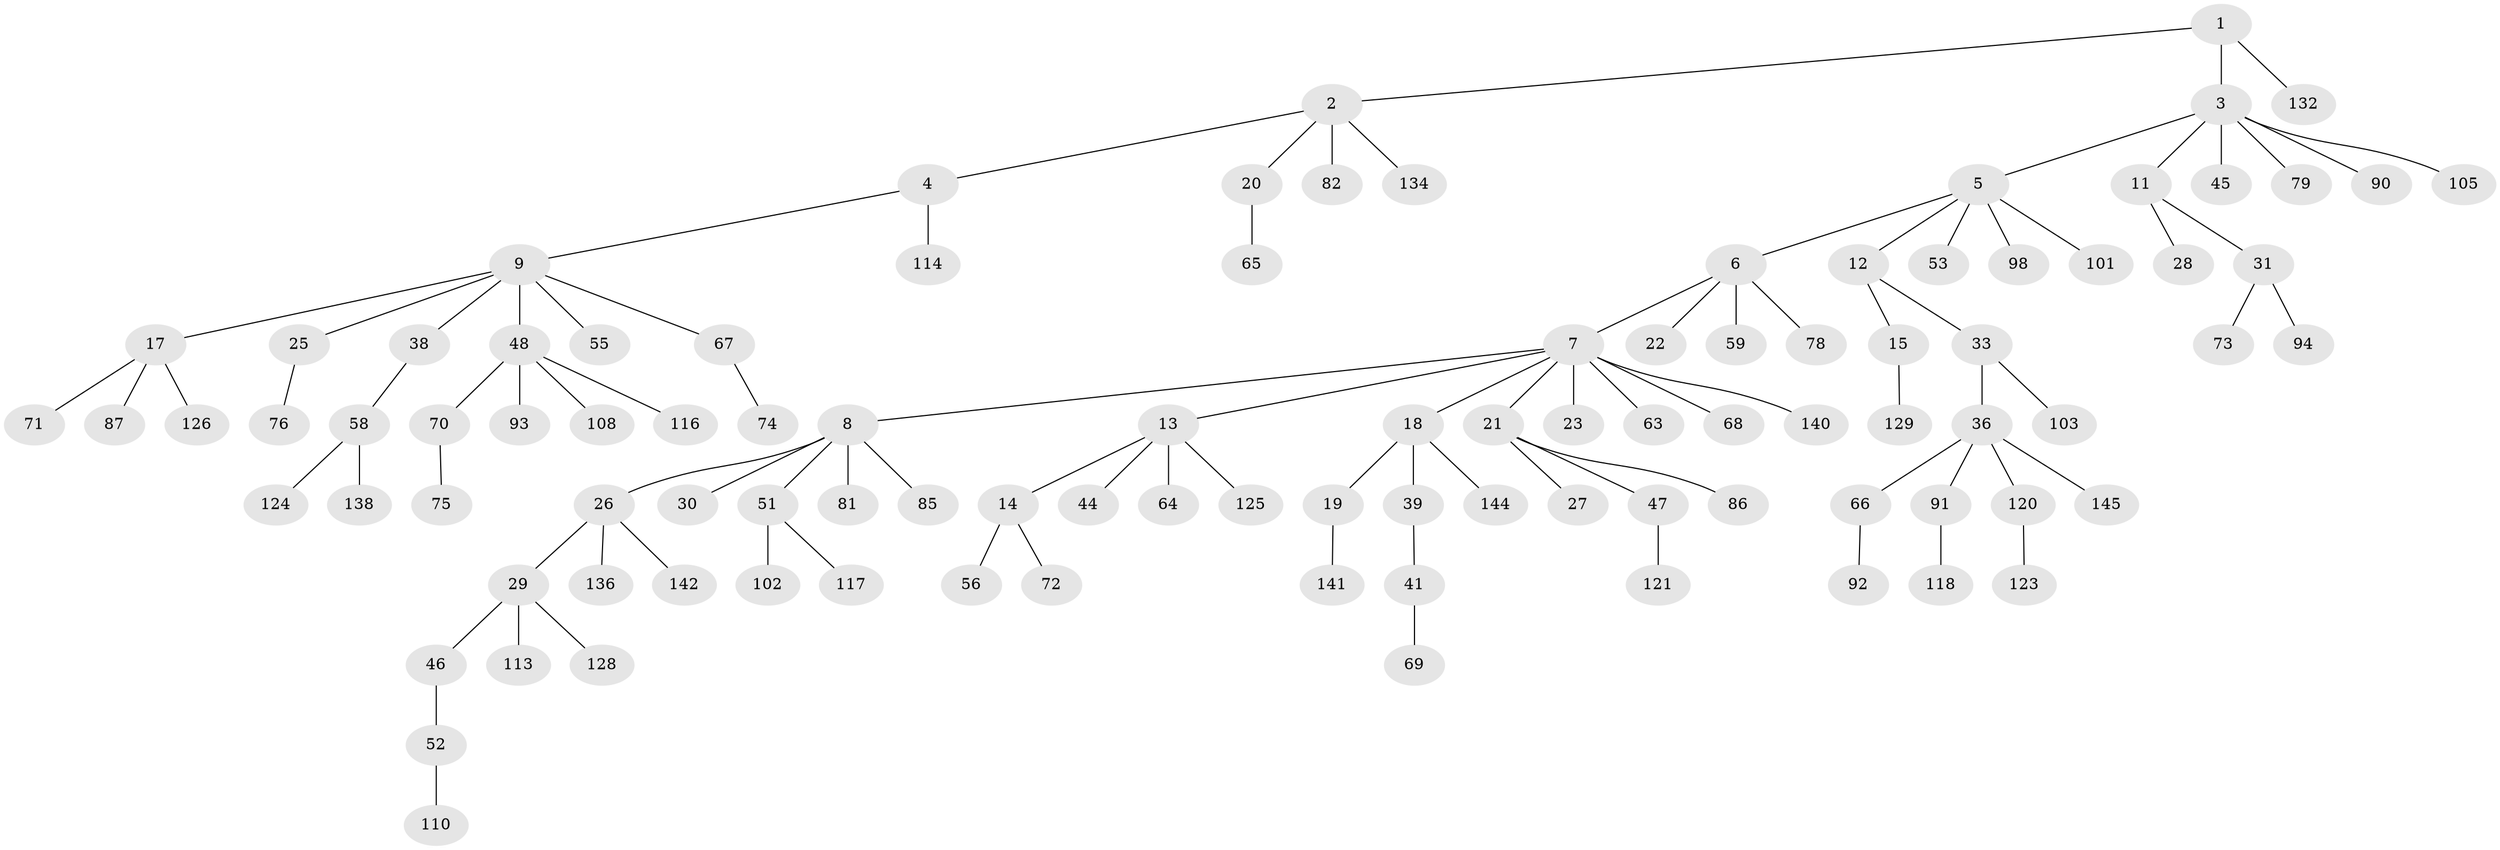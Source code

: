// Generated by graph-tools (version 1.1) at 2025/24/03/03/25 07:24:07]
// undirected, 100 vertices, 99 edges
graph export_dot {
graph [start="1"]
  node [color=gray90,style=filled];
  1 [super="+122"];
  2 [super="+16"];
  3 [super="+112"];
  4 [super="+32"];
  5 [super="+35"];
  6 [super="+24"];
  7 [super="+62"];
  8 [super="+43"];
  9 [super="+10"];
  11 [super="+115"];
  12 [super="+61"];
  13 [super="+37"];
  14 [super="+40"];
  15 [super="+95"];
  17 [super="+99"];
  18 [super="+34"];
  19 [super="+109"];
  20;
  21 [super="+77"];
  22;
  23;
  25 [super="+60"];
  26;
  27 [super="+111"];
  28;
  29 [super="+89"];
  30 [super="+97"];
  31;
  33;
  36 [super="+49"];
  38 [super="+80"];
  39;
  41 [super="+42"];
  44 [super="+100"];
  45;
  46 [super="+133"];
  47 [super="+57"];
  48 [super="+50"];
  51 [super="+84"];
  52 [super="+107"];
  53 [super="+54"];
  55;
  56;
  58 [super="+106"];
  59;
  63 [super="+104"];
  64;
  65 [super="+83"];
  66;
  67;
  68;
  69;
  70 [super="+88"];
  71 [super="+137"];
  72;
  73;
  74;
  75;
  76;
  78;
  79;
  81;
  82 [super="+143"];
  85;
  86 [super="+135"];
  87;
  90 [super="+96"];
  91 [super="+130"];
  92 [super="+127"];
  93;
  94;
  98;
  101;
  102;
  103 [super="+119"];
  105 [super="+139"];
  108;
  110;
  113;
  114;
  116;
  117 [super="+131"];
  118;
  120;
  121;
  123;
  124;
  125;
  126;
  128;
  129;
  132;
  134;
  136;
  138;
  140;
  141;
  142;
  144;
  145;
  1 -- 2;
  1 -- 3;
  1 -- 132;
  2 -- 4;
  2 -- 20;
  2 -- 134;
  2 -- 82;
  3 -- 5;
  3 -- 11;
  3 -- 45;
  3 -- 79;
  3 -- 90;
  3 -- 105;
  4 -- 9;
  4 -- 114;
  5 -- 6;
  5 -- 12;
  5 -- 101;
  5 -- 98;
  5 -- 53;
  6 -- 7;
  6 -- 22;
  6 -- 59;
  6 -- 78;
  7 -- 8;
  7 -- 13;
  7 -- 18;
  7 -- 21;
  7 -- 23;
  7 -- 68;
  7 -- 140;
  7 -- 63;
  8 -- 26;
  8 -- 30;
  8 -- 81;
  8 -- 85;
  8 -- 51;
  9 -- 17;
  9 -- 25;
  9 -- 48;
  9 -- 67;
  9 -- 38;
  9 -- 55;
  11 -- 28;
  11 -- 31;
  12 -- 15;
  12 -- 33;
  13 -- 14;
  13 -- 125;
  13 -- 64;
  13 -- 44;
  14 -- 56;
  14 -- 72;
  15 -- 129;
  17 -- 71;
  17 -- 87;
  17 -- 126;
  18 -- 19;
  18 -- 144;
  18 -- 39;
  19 -- 141;
  20 -- 65;
  21 -- 27;
  21 -- 47;
  21 -- 86;
  25 -- 76;
  26 -- 29;
  26 -- 136;
  26 -- 142;
  29 -- 46;
  29 -- 113;
  29 -- 128;
  31 -- 73;
  31 -- 94;
  33 -- 36;
  33 -- 103;
  36 -- 66;
  36 -- 91;
  36 -- 120;
  36 -- 145;
  38 -- 58;
  39 -- 41;
  41 -- 69;
  46 -- 52;
  47 -- 121;
  48 -- 93;
  48 -- 108;
  48 -- 116;
  48 -- 70;
  51 -- 102;
  51 -- 117;
  52 -- 110;
  58 -- 124;
  58 -- 138;
  66 -- 92;
  67 -- 74;
  70 -- 75;
  91 -- 118;
  120 -- 123;
}
